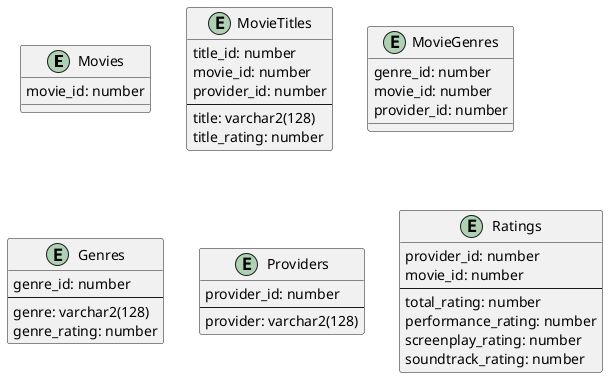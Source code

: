 @startuml schema
entity "Movies" as movie {
 movie_id: number
}

entity "MovieTitles" as m_titles {
 title_id: number
 movie_id: number
 provider_id: number
 --
 title: varchar2(128)
 title_rating: number
}

entity "MovieGenres" as m_genres {
 genre_id: number
 movie_id: number
 provider_id: number
}

entity "Genres" as genres {
 genre_id: number
 --
 genre: varchar2(128)
 genre_rating: number
}

entity "Providers" as providers {
 provider_id: number
 --
 provider: varchar2(128)
}

entity "Ratings" as ratings {
 provider_id: number
 movie_id: number
 --
 total_rating: number
 performance_rating: number
 screenplay_rating: number
 soundtrack_rating: number
}
@enduml